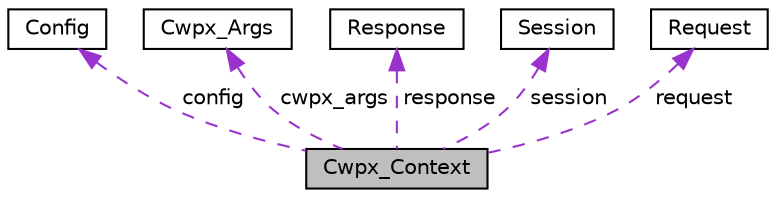 digraph "Cwpx_Context"
{
 // LATEX_PDF_SIZE
  edge [fontname="Helvetica",fontsize="10",labelfontname="Helvetica",labelfontsize="10"];
  node [fontname="Helvetica",fontsize="10",shape=record];
  Node1 [label="Cwpx_Context",height=0.2,width=0.4,color="black", fillcolor="grey75", style="filled", fontcolor="black",tooltip="Cwpx_Context object for handling a HTTP request."];
  Node2 -> Node1 [dir="back",color="darkorchid3",fontsize="10",style="dashed",label=" config" ,fontname="Helvetica"];
  Node2 [label="Config",height=0.2,width=0.4,color="black", fillcolor="white", style="filled",URL="$structConfig.html",tooltip="Config object for getting and setting context data."];
  Node3 -> Node1 [dir="back",color="darkorchid3",fontsize="10",style="dashed",label=" cwpx_args" ,fontname="Helvetica"];
  Node3 [label="Cwpx_Args",height=0.2,width=0.4,color="black", fillcolor="white", style="filled",URL="$structCwpx__Args.html",tooltip="Cwpx_Args object for getting and setting context data."];
  Node4 -> Node1 [dir="back",color="darkorchid3",fontsize="10",style="dashed",label=" response" ,fontname="Helvetica"];
  Node4 [label="Response",height=0.2,width=0.4,color="black", fillcolor="white", style="filled",URL="$structResponse.html",tooltip="Response object for writing response data."];
  Node5 -> Node1 [dir="back",color="darkorchid3",fontsize="10",style="dashed",label=" session" ,fontname="Helvetica"];
  Node5 [label="Session",height=0.2,width=0.4,color="black", fillcolor="white", style="filled",URL="$structSession.html",tooltip="Session object for getting and setting session data."];
  Node6 -> Node1 [dir="back",color="darkorchid3",fontsize="10",style="dashed",label=" request" ,fontname="Helvetica"];
  Node6 [label="Request",height=0.2,width=0.4,color="black", fillcolor="white", style="filled",URL="$structRequest.html",tooltip="Request object for reading request data."];
}
